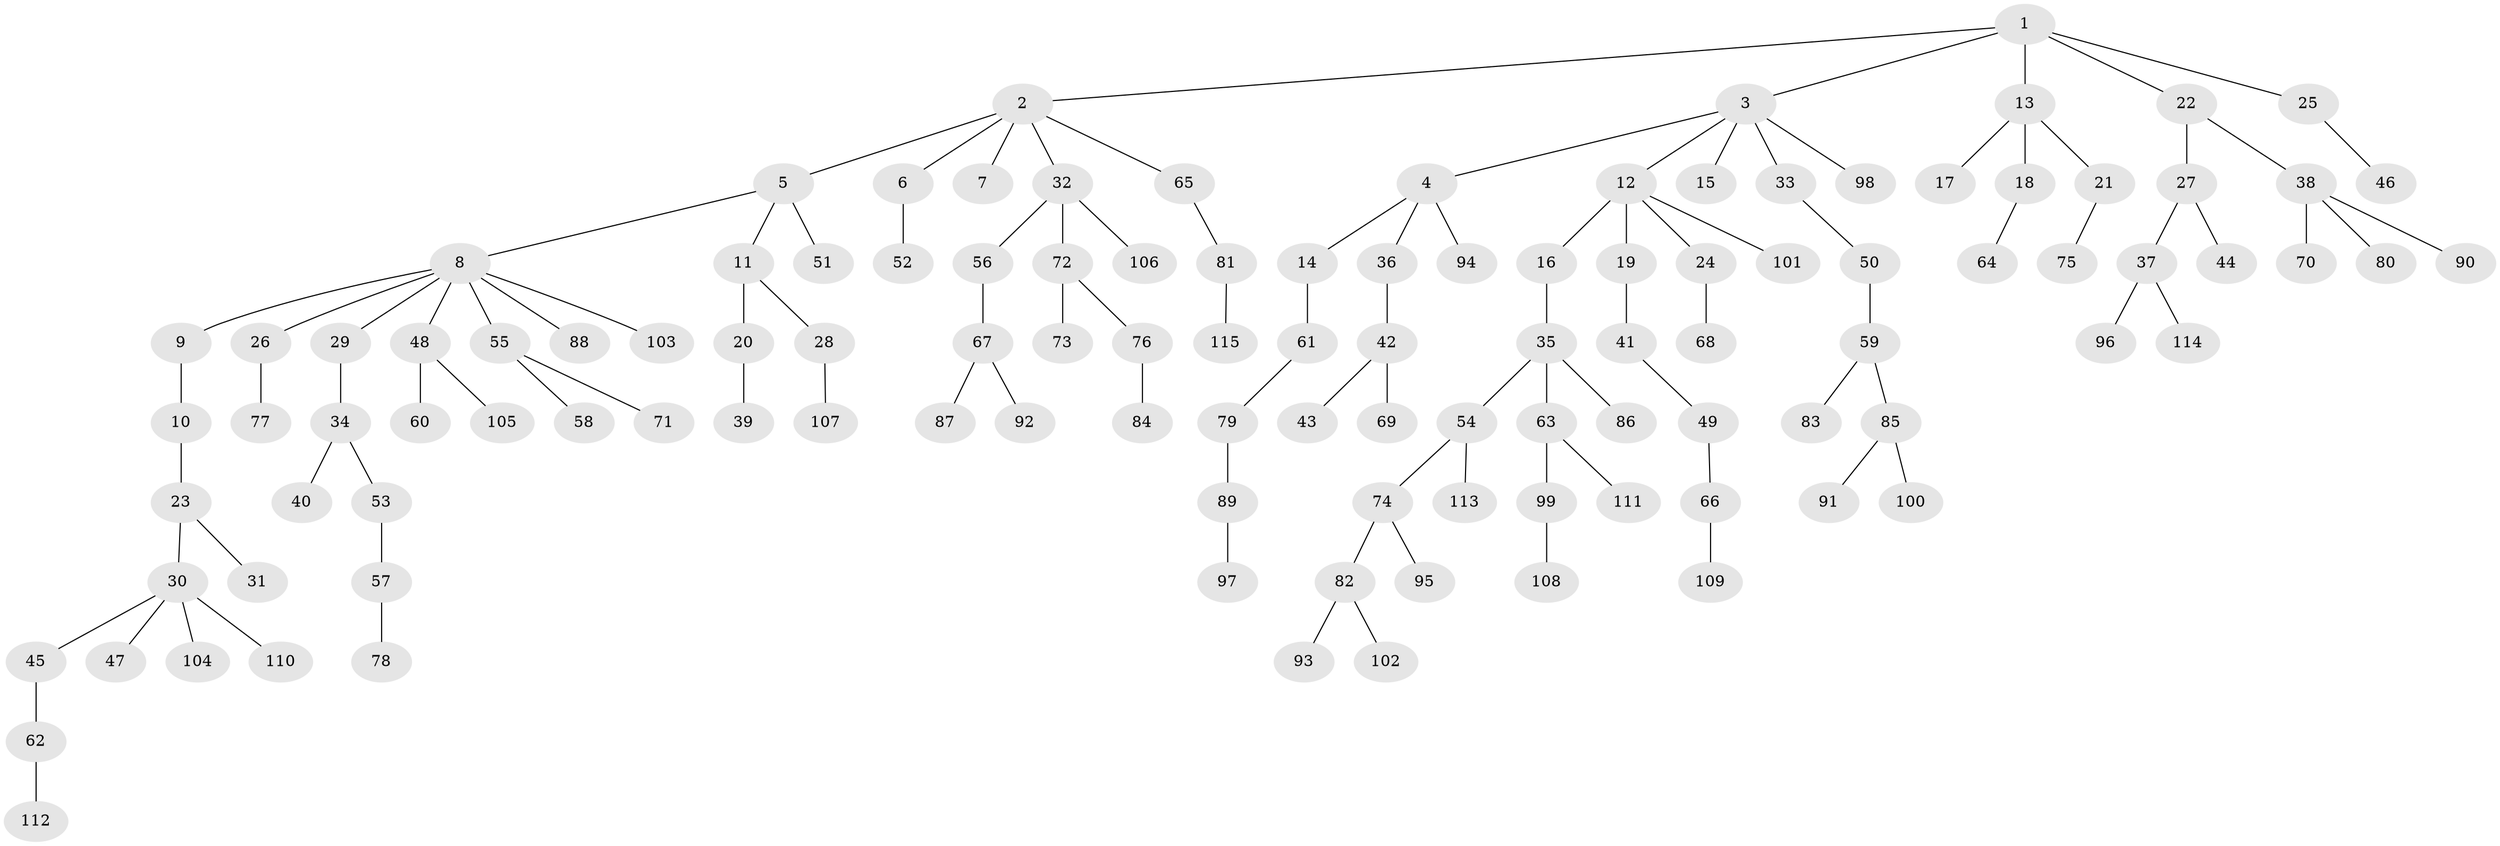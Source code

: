 // Generated by graph-tools (version 1.1) at 2025/11/02/27/25 16:11:28]
// undirected, 115 vertices, 114 edges
graph export_dot {
graph [start="1"]
  node [color=gray90,style=filled];
  1;
  2;
  3;
  4;
  5;
  6;
  7;
  8;
  9;
  10;
  11;
  12;
  13;
  14;
  15;
  16;
  17;
  18;
  19;
  20;
  21;
  22;
  23;
  24;
  25;
  26;
  27;
  28;
  29;
  30;
  31;
  32;
  33;
  34;
  35;
  36;
  37;
  38;
  39;
  40;
  41;
  42;
  43;
  44;
  45;
  46;
  47;
  48;
  49;
  50;
  51;
  52;
  53;
  54;
  55;
  56;
  57;
  58;
  59;
  60;
  61;
  62;
  63;
  64;
  65;
  66;
  67;
  68;
  69;
  70;
  71;
  72;
  73;
  74;
  75;
  76;
  77;
  78;
  79;
  80;
  81;
  82;
  83;
  84;
  85;
  86;
  87;
  88;
  89;
  90;
  91;
  92;
  93;
  94;
  95;
  96;
  97;
  98;
  99;
  100;
  101;
  102;
  103;
  104;
  105;
  106;
  107;
  108;
  109;
  110;
  111;
  112;
  113;
  114;
  115;
  1 -- 2;
  1 -- 3;
  1 -- 13;
  1 -- 22;
  1 -- 25;
  2 -- 5;
  2 -- 6;
  2 -- 7;
  2 -- 32;
  2 -- 65;
  3 -- 4;
  3 -- 12;
  3 -- 15;
  3 -- 33;
  3 -- 98;
  4 -- 14;
  4 -- 36;
  4 -- 94;
  5 -- 8;
  5 -- 11;
  5 -- 51;
  6 -- 52;
  8 -- 9;
  8 -- 26;
  8 -- 29;
  8 -- 48;
  8 -- 55;
  8 -- 88;
  8 -- 103;
  9 -- 10;
  10 -- 23;
  11 -- 20;
  11 -- 28;
  12 -- 16;
  12 -- 19;
  12 -- 24;
  12 -- 101;
  13 -- 17;
  13 -- 18;
  13 -- 21;
  14 -- 61;
  16 -- 35;
  18 -- 64;
  19 -- 41;
  20 -- 39;
  21 -- 75;
  22 -- 27;
  22 -- 38;
  23 -- 30;
  23 -- 31;
  24 -- 68;
  25 -- 46;
  26 -- 77;
  27 -- 37;
  27 -- 44;
  28 -- 107;
  29 -- 34;
  30 -- 45;
  30 -- 47;
  30 -- 104;
  30 -- 110;
  32 -- 56;
  32 -- 72;
  32 -- 106;
  33 -- 50;
  34 -- 40;
  34 -- 53;
  35 -- 54;
  35 -- 63;
  35 -- 86;
  36 -- 42;
  37 -- 96;
  37 -- 114;
  38 -- 70;
  38 -- 80;
  38 -- 90;
  41 -- 49;
  42 -- 43;
  42 -- 69;
  45 -- 62;
  48 -- 60;
  48 -- 105;
  49 -- 66;
  50 -- 59;
  53 -- 57;
  54 -- 74;
  54 -- 113;
  55 -- 58;
  55 -- 71;
  56 -- 67;
  57 -- 78;
  59 -- 83;
  59 -- 85;
  61 -- 79;
  62 -- 112;
  63 -- 99;
  63 -- 111;
  65 -- 81;
  66 -- 109;
  67 -- 87;
  67 -- 92;
  72 -- 73;
  72 -- 76;
  74 -- 82;
  74 -- 95;
  76 -- 84;
  79 -- 89;
  81 -- 115;
  82 -- 93;
  82 -- 102;
  85 -- 91;
  85 -- 100;
  89 -- 97;
  99 -- 108;
}
